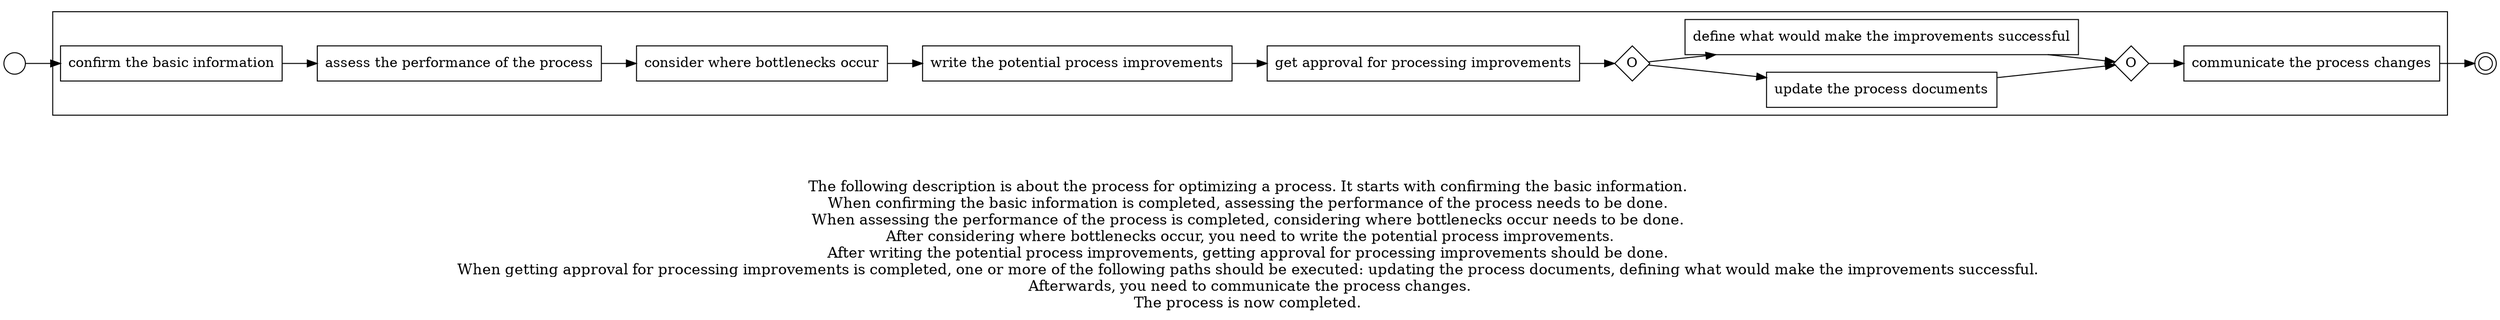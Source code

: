 digraph process_for_optimizing_a_process_78 {
	graph [rankdir=LR]
	START_NODE [label="" shape=circle width=0.3]
	subgraph CLUSTER_0 {
		"confirm the basic information" [shape=box]
		"assess the performance of the process" [shape=box]
		"confirm the basic information" -> "assess the performance of the process"
		"consider where bottlenecks occur" [shape=box]
		"assess the performance of the process" -> "consider where bottlenecks occur"
		"write the potential process improvements" [shape=box]
		"consider where bottlenecks occur" -> "write the potential process improvements"
		"get approval for processing improvements" [shape=box]
		"write the potential process improvements" -> "get approval for processing improvements"
		"OR_SPLIT--6. Testing the process improvements_X7PR" [label=O fixedsize=true shape=diamond width=0.5]
		"get approval for processing improvements" -> "OR_SPLIT--6. Testing the process improvements_X7PR"
		"update the process documents" [shape=box]
		"OR_SPLIT--6. Testing the process improvements_X7PR" -> "update the process documents"
		"define what would make the improvements successful" [shape=box]
		"OR_SPLIT--6. Testing the process improvements_X7PR" -> "define what would make the improvements successful"
		"OR_JOIN--6. Testing the process improvements_X7PR" [label=O fixedsize=true shape=diamond width=0.5]
		"update the process documents" -> "OR_JOIN--6. Testing the process improvements_X7PR"
		"define what would make the improvements successful" -> "OR_JOIN--6. Testing the process improvements_X7PR"
		"communicate the process changes" [shape=box]
		"OR_JOIN--6. Testing the process improvements_X7PR" -> "communicate the process changes"
	}
	START_NODE -> "confirm the basic information"
	END_NODE [label="" shape=doublecircle width=0.2]
	"communicate the process changes" -> END_NODE
	fontsize=15 label="\n\n
The following description is about the process for optimizing a process. It starts with confirming the basic information. 
When confirming the basic information is completed, assessing the performance of the process needs to be done. 
When assessing the performance of the process is completed, considering where bottlenecks occur needs to be done. 
After considering where bottlenecks occur, you need to write the potential process improvements.
After writing the potential process improvements, getting approval for processing improvements should be done. 
When getting approval for processing improvements is completed, one or more of the following paths should be executed: updating the process documents, defining what would make the improvements successful. 
Afterwards, you need to communicate the process changes.
The process is now completed. 
"
}
